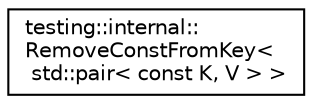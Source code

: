 digraph "Graphical Class Hierarchy"
{
 // INTERACTIVE_SVG=YES
 // LATEX_PDF_SIZE
  edge [fontname="Helvetica",fontsize="10",labelfontname="Helvetica",labelfontsize="10"];
  node [fontname="Helvetica",fontsize="10",shape=record];
  rankdir="LR";
  Node0 [label="testing::internal::\lRemoveConstFromKey\<\l std::pair\< const K, V \> \>",height=0.2,width=0.4,color="black", fillcolor="white", style="filled",URL="$db/d62/structtesting_1_1internal_1_1_remove_const_from_key_3_01std_1_1pair_3_01const_01_k_00_01_v_01_4_01_4.html",tooltip=" "];
}
